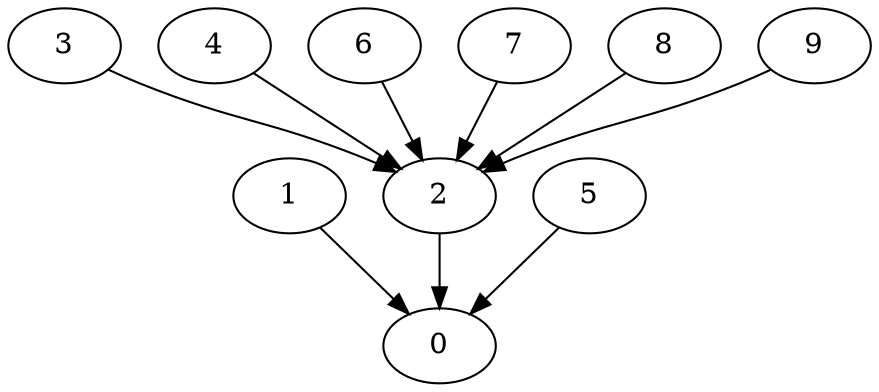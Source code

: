 /* Created by igraph 0.6.5 */
digraph {
  0;
  1;
  2;
  3;
  4;
  5;
  6;
  7;
  8;
  9;

  1 -> 0;
  2 -> 0;
  3 -> 2;
  4 -> 2;
  5 -> 0;
  6 -> 2;
  7 -> 2;
  8 -> 2;
  9 -> 2;
}

